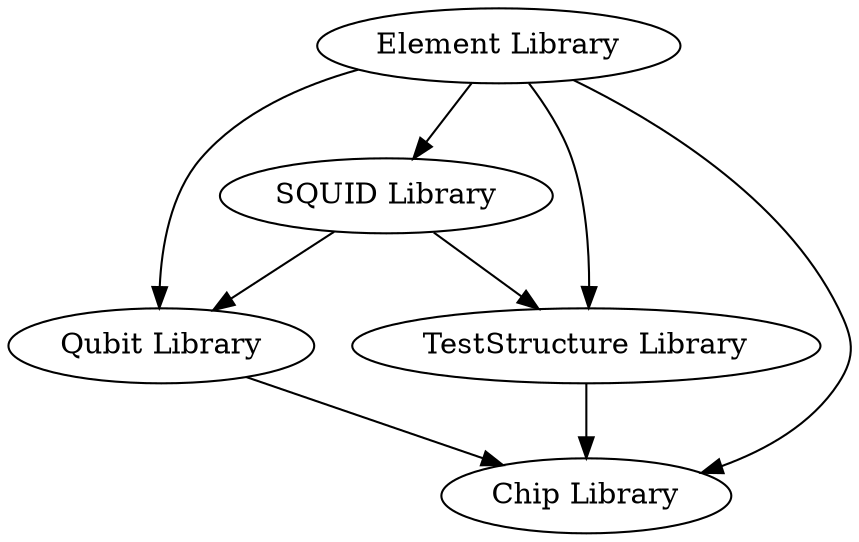 digraph {
    "Element Library" -> {"SQUID Library", "Qubit Library", "Chip Library", "TestStructure Library"}
    "SQUID Library" -> "TestStructure Library" -> "Chip Library"
    "SQUID Library" -> "Qubit Library" -> "Chip Library"
}
